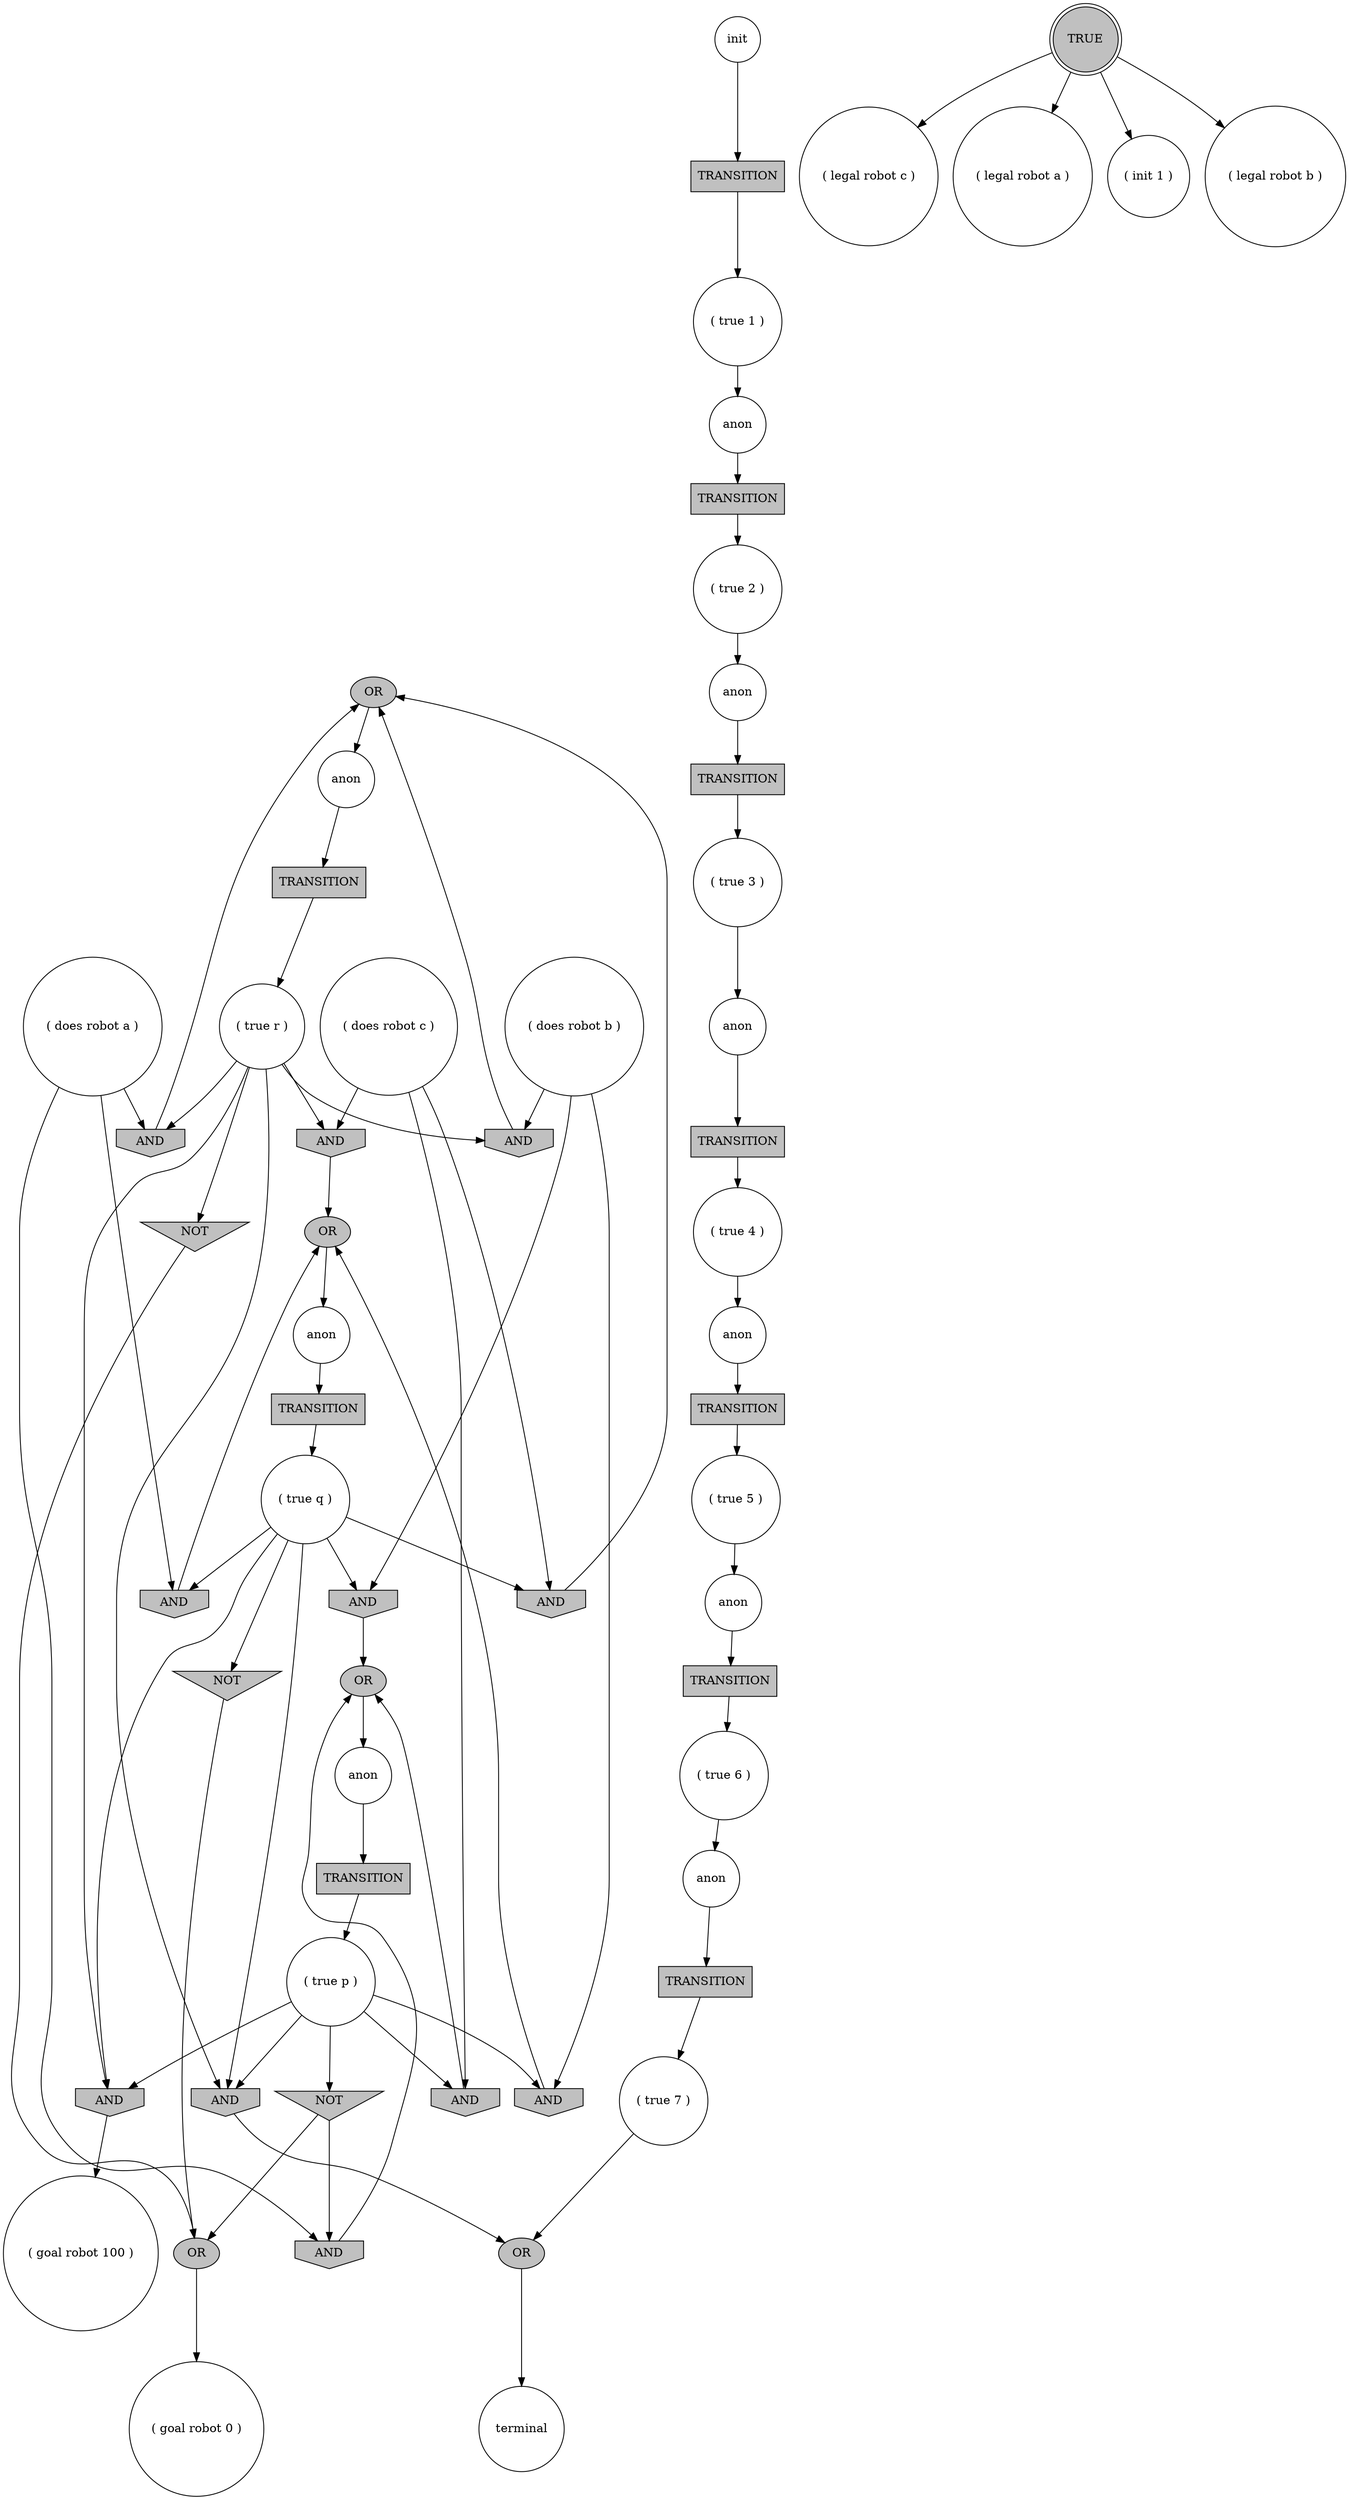 digraph propNet
{
	"@75c433c0"[shape=ellipse, style= filled, fillcolor=grey, label="OR"]; "@75c433c0"->"@6a3793f"; 
	"@6b4005c6"[shape=circle, style= filled, fillcolor=white, label="( legal robot c )"]; 
	"@5e1c1e6"[shape=circle, style= filled, fillcolor=white, label="( true 5 )"]; "@5e1c1e6"->"@6551185a"; 
	"@1f8de205"[shape=invhouse, style= filled, fillcolor=grey, label="AND"]; "@1f8de205"->"@10cd6415"; 
	"@50d61ade"[shape=ellipse, style= filled, fillcolor=grey, label="OR"]; "@50d61ade"->"@19f0ae97"; 
	"@96b24e3"[shape=invhouse, style= filled, fillcolor=grey, label="AND"]; "@96b24e3"->"@75c433c0"; 
	"@6551185a"[shape=circle, style= filled, fillcolor=white, label="anon"]; "@6551185a"->"@387ad711"; 
	"@662084ac"[shape=circle, style= filled, fillcolor=white, label="( does robot c )"]; "@662084ac"->"@544c3d1c"; "@662084ac"->"@164dc1aa"; "@662084ac"->"@5797952e"; 
	"@465bd14f"[shape=circle, style= filled, fillcolor=white, label="anon"]; "@465bd14f"->"@7206893a"; 
	"@6fa30e37"[shape=circle, style= filled, fillcolor=white, label="anon"]; "@6fa30e37"->"@6dac555e"; 
	"@61c295d9"[shape=circle, style= filled, fillcolor=white, label="( does robot b )"]; "@61c295d9"->"@1f8de205"; "@61c295d9"->"@75ad37f6"; "@61c295d9"->"@3fcfdd84"; 
	"@6a3793f"[shape=circle, style= filled, fillcolor=white, label="anon"]; "@6a3793f"->"@5587be4a"; 
	"@3107aca7"[shape=circle, style= filled, fillcolor=white, label="( true 3 )"]; "@3107aca7"->"@2abf257e"; 
	"@5639ce92"[shape=invtriangle, style= filled, fillcolor=grey, label="NOT"]; "@5639ce92"->"@50d61ade"; 
	"@68ae9d00"[shape=box, style= filled, fillcolor=grey, label="TRANSITION"]; "@68ae9d00"->"@1523f0d"; 
	"@276e9bdc"[shape=circle, style= filled, fillcolor=white, label="terminal"]; 
	"@5797952e"[shape=invhouse, style= filled, fillcolor=grey, label="AND"]; "@5797952e"->"@75c433c0"; 
	"@23bf7a04"[shape=circle, style= filled, fillcolor=white, label="anon"]; "@23bf7a04"->"@50e746a9"; 
	"@128686ba"[shape=circle, style= filled, fillcolor=white, label="( does robot a )"]; "@128686ba"->"@6f721892"; "@128686ba"->"@e1e15f8"; "@128686ba"->"@96b24e3"; 
	"@7c7d08c1"[shape=circle, style= filled, fillcolor=white, label="( true q )"]; "@7c7d08c1"->"@6f721892"; "@7c7d08c1"->"@7fb8cdd9"; "@7c7d08c1"->"@1f8de205"; "@7c7d08c1"->"@5797952e"; "@7c7d08c1"->"@1930474b"; "@7c7d08c1"->"@5639ce92"; 
	"@7206893a"[shape=box, style= filled, fillcolor=grey, label="TRANSITION"]; "@7206893a"->"@59b0ddff"; 
	"@277f2f42"[shape=circle, style= filled, fillcolor=white, label="( true r )"]; "@277f2f42"->"@544c3d1c"; "@277f2f42"->"@7fb8cdd9"; "@277f2f42"->"@53e35192"; "@277f2f42"->"@96b24e3"; "@277f2f42"->"@1930474b"; "@277f2f42"->"@3fcfdd84"; 
	"@2abf257e"[shape=circle, style= filled, fillcolor=white, label="anon"]; "@2abf257e"->"@714944c"; 
	"@55256ee1"[shape=doublecircle, style= filled, fillcolor=grey, label="TRUE"]; "@55256ee1"->"@34b9d469"; "@55256ee1"->"@15ec2c29"; "@55256ee1"->"@6b4005c6"; "@55256ee1"->"@d0a2bf6"; 
	"@15ec2c29"[shape=circle, style= filled, fillcolor=white, label="( init 1 )"]; 
	"@70d06897"[shape=circle, style= filled, fillcolor=white, label="anon"]; "@70d06897"->"@2b254659"; 
	"@5c75bebf"[shape=circle, style= filled, fillcolor=white, label="( true p )"]; "@5c75bebf"->"@7fb8cdd9"; "@5c75bebf"->"@28b267d4"; "@5c75bebf"->"@164dc1aa"; "@5c75bebf"->"@1930474b"; "@5c75bebf"->"@75ad37f6"; 
	"@3fcfdd84"[shape=invhouse, style= filled, fillcolor=grey, label="AND"]; "@3fcfdd84"->"@75c433c0"; 
	"@5587be4a"[shape=box, style= filled, fillcolor=grey, label="TRANSITION"]; "@5587be4a"->"@277f2f42"; 
	"@50e746a9"[shape=box, style= filled, fillcolor=grey, label="TRANSITION"]; "@50e746a9"->"@5e1c1e6"; 
	"@59b0ddff"[shape=circle, style= filled, fillcolor=white, label="( true 7 )"]; "@59b0ddff"->"@786eee0b"; 
	"@34b9d469"[shape=circle, style= filled, fillcolor=white, label="( legal robot a )"]; 
	"@544c3d1c"[shape=invhouse, style= filled, fillcolor=grey, label="AND"]; "@544c3d1c"->"@23973d4e"; 
	"@2e919a41"[shape=box, style= filled, fillcolor=grey, label="TRANSITION"]; "@2e919a41"->"@232850c4"; 
	"@72dc220d"[shape=box, style= filled, fillcolor=grey, label="TRANSITION"]; "@72dc220d"->"@5c75bebf"; 
	"@714944c"[shape=box, style= filled, fillcolor=grey, label="TRANSITION"]; "@714944c"->"@38b01a6a"; 
	"@10cd6415"[shape=ellipse, style= filled, fillcolor=grey, label="OR"]; "@10cd6415"->"@6768128d"; 
	"@69b819e0"[shape=circle, style= filled, fillcolor=white, label="init"]; "@69b819e0"->"@68ae9d00"; 
	"@23973d4e"[shape=ellipse, style= filled, fillcolor=grey, label="OR"]; "@23973d4e"->"@70d06897"; 
	"@38b01a6a"[shape=circle, style= filled, fillcolor=white, label="( true 4 )"]; "@38b01a6a"->"@23bf7a04"; 
	"@75ad37f6"[shape=invhouse, style= filled, fillcolor=grey, label="AND"]; "@75ad37f6"->"@23973d4e"; 
	"@6f0aaed4"[shape=circle, style= filled, fillcolor=white, label="( true 6 )"]; "@6f0aaed4"->"@465bd14f"; 
	"@1523f0d"[shape=circle, style= filled, fillcolor=white, label="( true 1 )"]; "@1523f0d"->"@3faa7b55"; 
	"@6f721892"[shape=invhouse, style= filled, fillcolor=grey, label="AND"]; "@6f721892"->"@23973d4e"; 
	"@7fb8cdd9"[shape=invhouse, style= filled, fillcolor=grey, label="AND"]; "@7fb8cdd9"->"@6e7ef203"; 
	"@6768128d"[shape=circle, style= filled, fillcolor=white, label="anon"]; "@6768128d"->"@72dc220d"; 
	"@786eee0b"[shape=ellipse, style= filled, fillcolor=grey, label="OR"]; "@786eee0b"->"@276e9bdc"; 
	"@28b267d4"[shape=invtriangle, style= filled, fillcolor=grey, label="NOT"]; "@28b267d4"->"@e1e15f8"; "@28b267d4"->"@50d61ade"; 
	"@e1e15f8"[shape=invhouse, style= filled, fillcolor=grey, label="AND"]; "@e1e15f8"->"@10cd6415"; 
	"@19f0ae97"[shape=circle, style= filled, fillcolor=white, label="( goal robot 0 )"]; 
	"@164dc1aa"[shape=invhouse, style= filled, fillcolor=grey, label="AND"]; "@164dc1aa"->"@10cd6415"; 
	"@387ad711"[shape=box, style= filled, fillcolor=grey, label="TRANSITION"]; "@387ad711"->"@6f0aaed4"; 
	"@232850c4"[shape=circle, style= filled, fillcolor=white, label="( true 2 )"]; "@232850c4"->"@6fa30e37"; 
	"@53e35192"[shape=invtriangle, style= filled, fillcolor=grey, label="NOT"]; "@53e35192"->"@50d61ade"; 
	"@6dac555e"[shape=box, style= filled, fillcolor=grey, label="TRANSITION"]; "@6dac555e"->"@3107aca7"; 
	"@1930474b"[shape=invhouse, style= filled, fillcolor=grey, label="AND"]; "@1930474b"->"@786eee0b"; 
	"@d0a2bf6"[shape=circle, style= filled, fillcolor=white, label="( legal robot b )"]; 
	"@2b254659"[shape=box, style= filled, fillcolor=grey, label="TRANSITION"]; "@2b254659"->"@7c7d08c1"; 
	"@6e7ef203"[shape=circle, style= filled, fillcolor=white, label="( goal robot 100 )"]; 
	"@3faa7b55"[shape=circle, style= filled, fillcolor=white, label="anon"]; "@3faa7b55"->"@2e919a41"; 
}